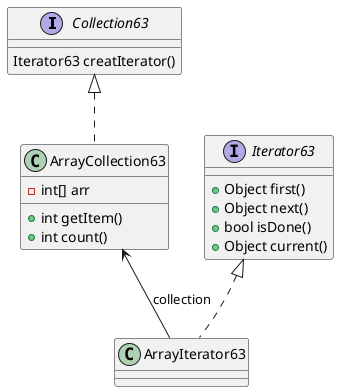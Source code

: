 @startuml

interface Collection63
{
    Iterator63 creatIterator()
}
interface Iterator63
{
    + Object first()
    + Object next()
    + bool isDone()
    + Object current()
}
class ArrayCollection63
{
    - int[] arr
    + int getItem()
    + int count()
}
class ArrayIterator63{}
Collection63 <|.. ArrayCollection63
ArrayCollection63 <-- ArrayIterator63 : collection
Iterator63 <|.. ArrayIterator63


@enduml